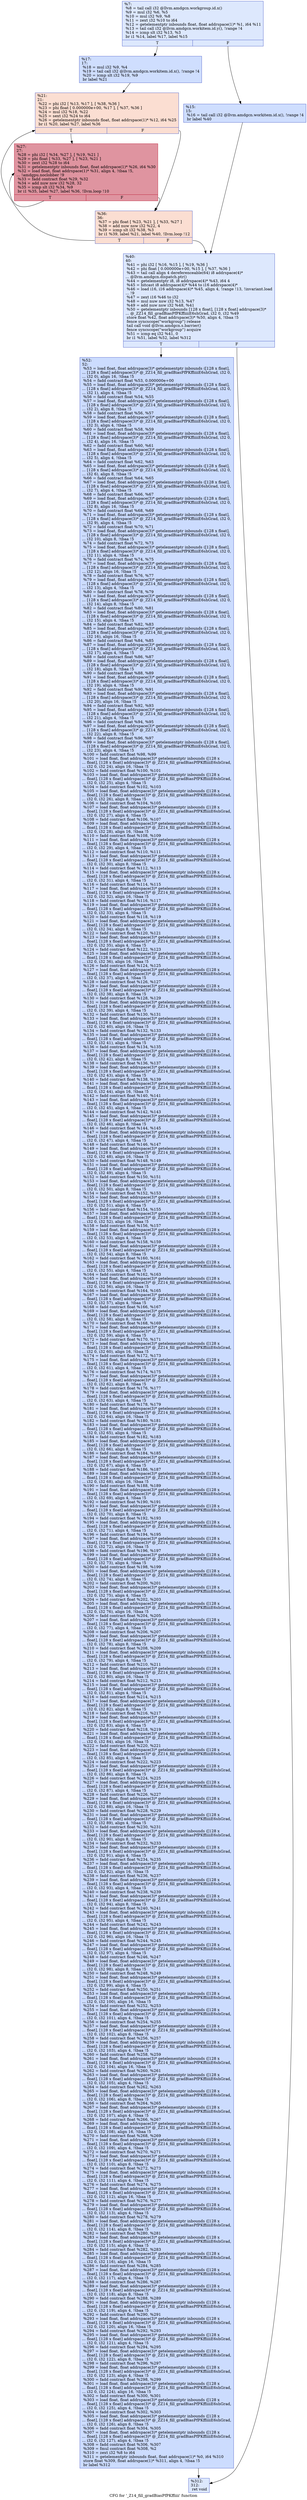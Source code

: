 digraph "CFG for '_Z14_fill_gradBiasPfPKffiiii' function" {
	label="CFG for '_Z14_fill_gradBiasPfPKffiiii' function";

	Node0x61dc020 [shape=record,color="#3d50c3ff", style=filled, fillcolor="#b2ccfb70",label="{%7:\l  %8 = tail call i32 @llvm.amdgcn.workgroup.id.x()\l  %9 = mul i32 %6, %5\l  %10 = mul i32 %9, %8\l  %11 = zext i32 %10 to i64\l  %12 = getelementptr inbounds float, float addrspace(1)* %1, i64 %11\l  %13 = tail call i32 @llvm.amdgcn.workitem.id.y(), !range !4\l  %14 = icmp slt i32 %13, %3\l  br i1 %14, label %17, label %15\l|{<s0>T|<s1>F}}"];
	Node0x61dc020:s0 -> Node0x61dd290;
	Node0x61dc020:s1 -> Node0x61dd320;
	Node0x61dd320 [shape=record,color="#3d50c3ff", style=filled, fillcolor="#93b5fe70",label="{%15:\l15:                                               \l  %16 = tail call i32 @llvm.amdgcn.workitem.id.x(), !range !4\l  br label %40\l}"];
	Node0x61dd320 -> Node0x61dc1d0;
	Node0x61dd290 [shape=record,color="#3d50c3ff", style=filled, fillcolor="#93b5fe70",label="{%17:\l17:                                               \l  %18 = mul i32 %9, %4\l  %19 = tail call i32 @llvm.amdgcn.workitem.id.x(), !range !4\l  %20 = icmp slt i32 %19, %9\l  br label %21\l}"];
	Node0x61dd290 -> Node0x61ddfc0;
	Node0x61ddfc0 [shape=record,color="#3d50c3ff", style=filled, fillcolor="#f7b59970",label="{%21:\l21:                                               \l  %22 = phi i32 [ %13, %17 ], [ %38, %36 ]\l  %23 = phi float [ 0.000000e+00, %17 ], [ %37, %36 ]\l  %24 = mul i32 %18, %22\l  %25 = sext i32 %24 to i64\l  %26 = getelementptr inbounds float, float addrspace(1)* %12, i64 %25\l  br i1 %20, label %27, label %36\l|{<s0>T|<s1>F}}"];
	Node0x61ddfc0:s0 -> Node0x61deed0;
	Node0x61ddfc0:s1 -> Node0x61de080;
	Node0x61deed0 [shape=record,color="#b70d28ff", style=filled, fillcolor="#b70d2870",label="{%27:\l27:                                               \l  %28 = phi i32 [ %34, %27 ], [ %19, %21 ]\l  %29 = phi float [ %33, %27 ], [ %23, %21 ]\l  %30 = zext i32 %28 to i64\l  %31 = getelementptr inbounds float, float addrspace(1)* %26, i64 %30\l  %32 = load float, float addrspace(1)* %31, align 4, !tbaa !5,\l... !amdgpu.noclobber !9\l  %33 = fadd contract float %29, %32\l  %34 = add nuw nsw i32 %28, 32\l  %35 = icmp slt i32 %34, %9\l  br i1 %35, label %27, label %36, !llvm.loop !10\l|{<s0>T|<s1>F}}"];
	Node0x61deed0:s0 -> Node0x61deed0;
	Node0x61deed0:s1 -> Node0x61de080;
	Node0x61de080 [shape=record,color="#3d50c3ff", style=filled, fillcolor="#f7b59970",label="{%36:\l36:                                               \l  %37 = phi float [ %23, %21 ], [ %33, %27 ]\l  %38 = add nuw nsw i32 %22, 4\l  %39 = icmp slt i32 %38, %3\l  br i1 %39, label %21, label %40, !llvm.loop !12\l|{<s0>T|<s1>F}}"];
	Node0x61de080:s0 -> Node0x61ddfc0;
	Node0x61de080:s1 -> Node0x61dc1d0;
	Node0x61dc1d0 [shape=record,color="#3d50c3ff", style=filled, fillcolor="#b2ccfb70",label="{%40:\l40:                                               \l  %41 = phi i32 [ %16, %15 ], [ %19, %36 ]\l  %42 = phi float [ 0.000000e+00, %15 ], [ %37, %36 ]\l  %43 = tail call align 4 dereferenceable(64) i8 addrspace(4)*\l... @llvm.amdgcn.dispatch.ptr()\l  %44 = getelementptr i8, i8 addrspace(4)* %43, i64 4\l  %45 = bitcast i8 addrspace(4)* %44 to i16 addrspace(4)*\l  %46 = load i16, i16 addrspace(4)* %45, align 4, !range !13, !invariant.load\l... !9\l  %47 = zext i16 %46 to i32\l  %48 = mul nuw nsw i32 %13, %47\l  %49 = add nuw nsw i32 %48, %41\l  %50 = getelementptr inbounds [128 x float], [128 x float] addrspace(3)*\l... @_ZZ14_fill_gradBiasPfPKffiiiiE6shGrad, i32 0, i32 %49\l  store float %42, float addrspace(3)* %50, align 4, !tbaa !5\l  fence syncscope(\"workgroup\") release\l  tail call void @llvm.amdgcn.s.barrier()\l  fence syncscope(\"workgroup\") acquire\l  %51 = icmp eq i32 %41, 0\l  br i1 %51, label %52, label %312\l|{<s0>T|<s1>F}}"];
	Node0x61dc1d0:s0 -> Node0x61e1cf0;
	Node0x61dc1d0:s1 -> Node0x61e1d80;
	Node0x61e1cf0 [shape=record,color="#3d50c3ff", style=filled, fillcolor="#8caffe70",label="{%52:\l52:                                               \l  %53 = load float, float addrspace(3)* getelementptr inbounds ([128 x float],\l... [128 x float] addrspace(3)* @_ZZ14_fill_gradBiasPfPKffiiiiE6shGrad, i32 0,\l... i32 0), align 16, !tbaa !5\l  %54 = fadd contract float %53, 0.000000e+00\l  %55 = load float, float addrspace(3)* getelementptr inbounds ([128 x float],\l... [128 x float] addrspace(3)* @_ZZ14_fill_gradBiasPfPKffiiiiE6shGrad, i32 0,\l... i32 1), align 4, !tbaa !5\l  %56 = fadd contract float %54, %55\l  %57 = load float, float addrspace(3)* getelementptr inbounds ([128 x float],\l... [128 x float] addrspace(3)* @_ZZ14_fill_gradBiasPfPKffiiiiE6shGrad, i32 0,\l... i32 2), align 8, !tbaa !5\l  %58 = fadd contract float %56, %57\l  %59 = load float, float addrspace(3)* getelementptr inbounds ([128 x float],\l... [128 x float] addrspace(3)* @_ZZ14_fill_gradBiasPfPKffiiiiE6shGrad, i32 0,\l... i32 3), align 4, !tbaa !5\l  %60 = fadd contract float %58, %59\l  %61 = load float, float addrspace(3)* getelementptr inbounds ([128 x float],\l... [128 x float] addrspace(3)* @_ZZ14_fill_gradBiasPfPKffiiiiE6shGrad, i32 0,\l... i32 4), align 16, !tbaa !5\l  %62 = fadd contract float %60, %61\l  %63 = load float, float addrspace(3)* getelementptr inbounds ([128 x float],\l... [128 x float] addrspace(3)* @_ZZ14_fill_gradBiasPfPKffiiiiE6shGrad, i32 0,\l... i32 5), align 4, !tbaa !5\l  %64 = fadd contract float %62, %63\l  %65 = load float, float addrspace(3)* getelementptr inbounds ([128 x float],\l... [128 x float] addrspace(3)* @_ZZ14_fill_gradBiasPfPKffiiiiE6shGrad, i32 0,\l... i32 6), align 8, !tbaa !5\l  %66 = fadd contract float %64, %65\l  %67 = load float, float addrspace(3)* getelementptr inbounds ([128 x float],\l... [128 x float] addrspace(3)* @_ZZ14_fill_gradBiasPfPKffiiiiE6shGrad, i32 0,\l... i32 7), align 4, !tbaa !5\l  %68 = fadd contract float %66, %67\l  %69 = load float, float addrspace(3)* getelementptr inbounds ([128 x float],\l... [128 x float] addrspace(3)* @_ZZ14_fill_gradBiasPfPKffiiiiE6shGrad, i32 0,\l... i32 8), align 16, !tbaa !5\l  %70 = fadd contract float %68, %69\l  %71 = load float, float addrspace(3)* getelementptr inbounds ([128 x float],\l... [128 x float] addrspace(3)* @_ZZ14_fill_gradBiasPfPKffiiiiE6shGrad, i32 0,\l... i32 9), align 4, !tbaa !5\l  %72 = fadd contract float %70, %71\l  %73 = load float, float addrspace(3)* getelementptr inbounds ([128 x float],\l... [128 x float] addrspace(3)* @_ZZ14_fill_gradBiasPfPKffiiiiE6shGrad, i32 0,\l... i32 10), align 8, !tbaa !5\l  %74 = fadd contract float %72, %73\l  %75 = load float, float addrspace(3)* getelementptr inbounds ([128 x float],\l... [128 x float] addrspace(3)* @_ZZ14_fill_gradBiasPfPKffiiiiE6shGrad, i32 0,\l... i32 11), align 4, !tbaa !5\l  %76 = fadd contract float %74, %75\l  %77 = load float, float addrspace(3)* getelementptr inbounds ([128 x float],\l... [128 x float] addrspace(3)* @_ZZ14_fill_gradBiasPfPKffiiiiE6shGrad, i32 0,\l... i32 12), align 16, !tbaa !5\l  %78 = fadd contract float %76, %77\l  %79 = load float, float addrspace(3)* getelementptr inbounds ([128 x float],\l... [128 x float] addrspace(3)* @_ZZ14_fill_gradBiasPfPKffiiiiE6shGrad, i32 0,\l... i32 13), align 4, !tbaa !5\l  %80 = fadd contract float %78, %79\l  %81 = load float, float addrspace(3)* getelementptr inbounds ([128 x float],\l... [128 x float] addrspace(3)* @_ZZ14_fill_gradBiasPfPKffiiiiE6shGrad, i32 0,\l... i32 14), align 8, !tbaa !5\l  %82 = fadd contract float %80, %81\l  %83 = load float, float addrspace(3)* getelementptr inbounds ([128 x float],\l... [128 x float] addrspace(3)* @_ZZ14_fill_gradBiasPfPKffiiiiE6shGrad, i32 0,\l... i32 15), align 4, !tbaa !5\l  %84 = fadd contract float %82, %83\l  %85 = load float, float addrspace(3)* getelementptr inbounds ([128 x float],\l... [128 x float] addrspace(3)* @_ZZ14_fill_gradBiasPfPKffiiiiE6shGrad, i32 0,\l... i32 16), align 16, !tbaa !5\l  %86 = fadd contract float %84, %85\l  %87 = load float, float addrspace(3)* getelementptr inbounds ([128 x float],\l... [128 x float] addrspace(3)* @_ZZ14_fill_gradBiasPfPKffiiiiE6shGrad, i32 0,\l... i32 17), align 4, !tbaa !5\l  %88 = fadd contract float %86, %87\l  %89 = load float, float addrspace(3)* getelementptr inbounds ([128 x float],\l... [128 x float] addrspace(3)* @_ZZ14_fill_gradBiasPfPKffiiiiE6shGrad, i32 0,\l... i32 18), align 8, !tbaa !5\l  %90 = fadd contract float %88, %89\l  %91 = load float, float addrspace(3)* getelementptr inbounds ([128 x float],\l... [128 x float] addrspace(3)* @_ZZ14_fill_gradBiasPfPKffiiiiE6shGrad, i32 0,\l... i32 19), align 4, !tbaa !5\l  %92 = fadd contract float %90, %91\l  %93 = load float, float addrspace(3)* getelementptr inbounds ([128 x float],\l... [128 x float] addrspace(3)* @_ZZ14_fill_gradBiasPfPKffiiiiE6shGrad, i32 0,\l... i32 20), align 16, !tbaa !5\l  %94 = fadd contract float %92, %93\l  %95 = load float, float addrspace(3)* getelementptr inbounds ([128 x float],\l... [128 x float] addrspace(3)* @_ZZ14_fill_gradBiasPfPKffiiiiE6shGrad, i32 0,\l... i32 21), align 4, !tbaa !5\l  %96 = fadd contract float %94, %95\l  %97 = load float, float addrspace(3)* getelementptr inbounds ([128 x float],\l... [128 x float] addrspace(3)* @_ZZ14_fill_gradBiasPfPKffiiiiE6shGrad, i32 0,\l... i32 22), align 8, !tbaa !5\l  %98 = fadd contract float %96, %97\l  %99 = load float, float addrspace(3)* getelementptr inbounds ([128 x float],\l... [128 x float] addrspace(3)* @_ZZ14_fill_gradBiasPfPKffiiiiE6shGrad, i32 0,\l... i32 23), align 4, !tbaa !5\l  %100 = fadd contract float %98, %99\l  %101 = load float, float addrspace(3)* getelementptr inbounds ([128 x\l... float], [128 x float] addrspace(3)* @_ZZ14_fill_gradBiasPfPKffiiiiE6shGrad,\l... i32 0, i32 24), align 16, !tbaa !5\l  %102 = fadd contract float %100, %101\l  %103 = load float, float addrspace(3)* getelementptr inbounds ([128 x\l... float], [128 x float] addrspace(3)* @_ZZ14_fill_gradBiasPfPKffiiiiE6shGrad,\l... i32 0, i32 25), align 4, !tbaa !5\l  %104 = fadd contract float %102, %103\l  %105 = load float, float addrspace(3)* getelementptr inbounds ([128 x\l... float], [128 x float] addrspace(3)* @_ZZ14_fill_gradBiasPfPKffiiiiE6shGrad,\l... i32 0, i32 26), align 8, !tbaa !5\l  %106 = fadd contract float %104, %105\l  %107 = load float, float addrspace(3)* getelementptr inbounds ([128 x\l... float], [128 x float] addrspace(3)* @_ZZ14_fill_gradBiasPfPKffiiiiE6shGrad,\l... i32 0, i32 27), align 4, !tbaa !5\l  %108 = fadd contract float %106, %107\l  %109 = load float, float addrspace(3)* getelementptr inbounds ([128 x\l... float], [128 x float] addrspace(3)* @_ZZ14_fill_gradBiasPfPKffiiiiE6shGrad,\l... i32 0, i32 28), align 16, !tbaa !5\l  %110 = fadd contract float %108, %109\l  %111 = load float, float addrspace(3)* getelementptr inbounds ([128 x\l... float], [128 x float] addrspace(3)* @_ZZ14_fill_gradBiasPfPKffiiiiE6shGrad,\l... i32 0, i32 29), align 4, !tbaa !5\l  %112 = fadd contract float %110, %111\l  %113 = load float, float addrspace(3)* getelementptr inbounds ([128 x\l... float], [128 x float] addrspace(3)* @_ZZ14_fill_gradBiasPfPKffiiiiE6shGrad,\l... i32 0, i32 30), align 8, !tbaa !5\l  %114 = fadd contract float %112, %113\l  %115 = load float, float addrspace(3)* getelementptr inbounds ([128 x\l... float], [128 x float] addrspace(3)* @_ZZ14_fill_gradBiasPfPKffiiiiE6shGrad,\l... i32 0, i32 31), align 4, !tbaa !5\l  %116 = fadd contract float %114, %115\l  %117 = load float, float addrspace(3)* getelementptr inbounds ([128 x\l... float], [128 x float] addrspace(3)* @_ZZ14_fill_gradBiasPfPKffiiiiE6shGrad,\l... i32 0, i32 32), align 16, !tbaa !5\l  %118 = fadd contract float %116, %117\l  %119 = load float, float addrspace(3)* getelementptr inbounds ([128 x\l... float], [128 x float] addrspace(3)* @_ZZ14_fill_gradBiasPfPKffiiiiE6shGrad,\l... i32 0, i32 33), align 4, !tbaa !5\l  %120 = fadd contract float %118, %119\l  %121 = load float, float addrspace(3)* getelementptr inbounds ([128 x\l... float], [128 x float] addrspace(3)* @_ZZ14_fill_gradBiasPfPKffiiiiE6shGrad,\l... i32 0, i32 34), align 8, !tbaa !5\l  %122 = fadd contract float %120, %121\l  %123 = load float, float addrspace(3)* getelementptr inbounds ([128 x\l... float], [128 x float] addrspace(3)* @_ZZ14_fill_gradBiasPfPKffiiiiE6shGrad,\l... i32 0, i32 35), align 4, !tbaa !5\l  %124 = fadd contract float %122, %123\l  %125 = load float, float addrspace(3)* getelementptr inbounds ([128 x\l... float], [128 x float] addrspace(3)* @_ZZ14_fill_gradBiasPfPKffiiiiE6shGrad,\l... i32 0, i32 36), align 16, !tbaa !5\l  %126 = fadd contract float %124, %125\l  %127 = load float, float addrspace(3)* getelementptr inbounds ([128 x\l... float], [128 x float] addrspace(3)* @_ZZ14_fill_gradBiasPfPKffiiiiE6shGrad,\l... i32 0, i32 37), align 4, !tbaa !5\l  %128 = fadd contract float %126, %127\l  %129 = load float, float addrspace(3)* getelementptr inbounds ([128 x\l... float], [128 x float] addrspace(3)* @_ZZ14_fill_gradBiasPfPKffiiiiE6shGrad,\l... i32 0, i32 38), align 8, !tbaa !5\l  %130 = fadd contract float %128, %129\l  %131 = load float, float addrspace(3)* getelementptr inbounds ([128 x\l... float], [128 x float] addrspace(3)* @_ZZ14_fill_gradBiasPfPKffiiiiE6shGrad,\l... i32 0, i32 39), align 4, !tbaa !5\l  %132 = fadd contract float %130, %131\l  %133 = load float, float addrspace(3)* getelementptr inbounds ([128 x\l... float], [128 x float] addrspace(3)* @_ZZ14_fill_gradBiasPfPKffiiiiE6shGrad,\l... i32 0, i32 40), align 16, !tbaa !5\l  %134 = fadd contract float %132, %133\l  %135 = load float, float addrspace(3)* getelementptr inbounds ([128 x\l... float], [128 x float] addrspace(3)* @_ZZ14_fill_gradBiasPfPKffiiiiE6shGrad,\l... i32 0, i32 41), align 4, !tbaa !5\l  %136 = fadd contract float %134, %135\l  %137 = load float, float addrspace(3)* getelementptr inbounds ([128 x\l... float], [128 x float] addrspace(3)* @_ZZ14_fill_gradBiasPfPKffiiiiE6shGrad,\l... i32 0, i32 42), align 8, !tbaa !5\l  %138 = fadd contract float %136, %137\l  %139 = load float, float addrspace(3)* getelementptr inbounds ([128 x\l... float], [128 x float] addrspace(3)* @_ZZ14_fill_gradBiasPfPKffiiiiE6shGrad,\l... i32 0, i32 43), align 4, !tbaa !5\l  %140 = fadd contract float %138, %139\l  %141 = load float, float addrspace(3)* getelementptr inbounds ([128 x\l... float], [128 x float] addrspace(3)* @_ZZ14_fill_gradBiasPfPKffiiiiE6shGrad,\l... i32 0, i32 44), align 16, !tbaa !5\l  %142 = fadd contract float %140, %141\l  %143 = load float, float addrspace(3)* getelementptr inbounds ([128 x\l... float], [128 x float] addrspace(3)* @_ZZ14_fill_gradBiasPfPKffiiiiE6shGrad,\l... i32 0, i32 45), align 4, !tbaa !5\l  %144 = fadd contract float %142, %143\l  %145 = load float, float addrspace(3)* getelementptr inbounds ([128 x\l... float], [128 x float] addrspace(3)* @_ZZ14_fill_gradBiasPfPKffiiiiE6shGrad,\l... i32 0, i32 46), align 8, !tbaa !5\l  %146 = fadd contract float %144, %145\l  %147 = load float, float addrspace(3)* getelementptr inbounds ([128 x\l... float], [128 x float] addrspace(3)* @_ZZ14_fill_gradBiasPfPKffiiiiE6shGrad,\l... i32 0, i32 47), align 4, !tbaa !5\l  %148 = fadd contract float %146, %147\l  %149 = load float, float addrspace(3)* getelementptr inbounds ([128 x\l... float], [128 x float] addrspace(3)* @_ZZ14_fill_gradBiasPfPKffiiiiE6shGrad,\l... i32 0, i32 48), align 16, !tbaa !5\l  %150 = fadd contract float %148, %149\l  %151 = load float, float addrspace(3)* getelementptr inbounds ([128 x\l... float], [128 x float] addrspace(3)* @_ZZ14_fill_gradBiasPfPKffiiiiE6shGrad,\l... i32 0, i32 49), align 4, !tbaa !5\l  %152 = fadd contract float %150, %151\l  %153 = load float, float addrspace(3)* getelementptr inbounds ([128 x\l... float], [128 x float] addrspace(3)* @_ZZ14_fill_gradBiasPfPKffiiiiE6shGrad,\l... i32 0, i32 50), align 8, !tbaa !5\l  %154 = fadd contract float %152, %153\l  %155 = load float, float addrspace(3)* getelementptr inbounds ([128 x\l... float], [128 x float] addrspace(3)* @_ZZ14_fill_gradBiasPfPKffiiiiE6shGrad,\l... i32 0, i32 51), align 4, !tbaa !5\l  %156 = fadd contract float %154, %155\l  %157 = load float, float addrspace(3)* getelementptr inbounds ([128 x\l... float], [128 x float] addrspace(3)* @_ZZ14_fill_gradBiasPfPKffiiiiE6shGrad,\l... i32 0, i32 52), align 16, !tbaa !5\l  %158 = fadd contract float %156, %157\l  %159 = load float, float addrspace(3)* getelementptr inbounds ([128 x\l... float], [128 x float] addrspace(3)* @_ZZ14_fill_gradBiasPfPKffiiiiE6shGrad,\l... i32 0, i32 53), align 4, !tbaa !5\l  %160 = fadd contract float %158, %159\l  %161 = load float, float addrspace(3)* getelementptr inbounds ([128 x\l... float], [128 x float] addrspace(3)* @_ZZ14_fill_gradBiasPfPKffiiiiE6shGrad,\l... i32 0, i32 54), align 8, !tbaa !5\l  %162 = fadd contract float %160, %161\l  %163 = load float, float addrspace(3)* getelementptr inbounds ([128 x\l... float], [128 x float] addrspace(3)* @_ZZ14_fill_gradBiasPfPKffiiiiE6shGrad,\l... i32 0, i32 55), align 4, !tbaa !5\l  %164 = fadd contract float %162, %163\l  %165 = load float, float addrspace(3)* getelementptr inbounds ([128 x\l... float], [128 x float] addrspace(3)* @_ZZ14_fill_gradBiasPfPKffiiiiE6shGrad,\l... i32 0, i32 56), align 16, !tbaa !5\l  %166 = fadd contract float %164, %165\l  %167 = load float, float addrspace(3)* getelementptr inbounds ([128 x\l... float], [128 x float] addrspace(3)* @_ZZ14_fill_gradBiasPfPKffiiiiE6shGrad,\l... i32 0, i32 57), align 4, !tbaa !5\l  %168 = fadd contract float %166, %167\l  %169 = load float, float addrspace(3)* getelementptr inbounds ([128 x\l... float], [128 x float] addrspace(3)* @_ZZ14_fill_gradBiasPfPKffiiiiE6shGrad,\l... i32 0, i32 58), align 8, !tbaa !5\l  %170 = fadd contract float %168, %169\l  %171 = load float, float addrspace(3)* getelementptr inbounds ([128 x\l... float], [128 x float] addrspace(3)* @_ZZ14_fill_gradBiasPfPKffiiiiE6shGrad,\l... i32 0, i32 59), align 4, !tbaa !5\l  %172 = fadd contract float %170, %171\l  %173 = load float, float addrspace(3)* getelementptr inbounds ([128 x\l... float], [128 x float] addrspace(3)* @_ZZ14_fill_gradBiasPfPKffiiiiE6shGrad,\l... i32 0, i32 60), align 16, !tbaa !5\l  %174 = fadd contract float %172, %173\l  %175 = load float, float addrspace(3)* getelementptr inbounds ([128 x\l... float], [128 x float] addrspace(3)* @_ZZ14_fill_gradBiasPfPKffiiiiE6shGrad,\l... i32 0, i32 61), align 4, !tbaa !5\l  %176 = fadd contract float %174, %175\l  %177 = load float, float addrspace(3)* getelementptr inbounds ([128 x\l... float], [128 x float] addrspace(3)* @_ZZ14_fill_gradBiasPfPKffiiiiE6shGrad,\l... i32 0, i32 62), align 8, !tbaa !5\l  %178 = fadd contract float %176, %177\l  %179 = load float, float addrspace(3)* getelementptr inbounds ([128 x\l... float], [128 x float] addrspace(3)* @_ZZ14_fill_gradBiasPfPKffiiiiE6shGrad,\l... i32 0, i32 63), align 4, !tbaa !5\l  %180 = fadd contract float %178, %179\l  %181 = load float, float addrspace(3)* getelementptr inbounds ([128 x\l... float], [128 x float] addrspace(3)* @_ZZ14_fill_gradBiasPfPKffiiiiE6shGrad,\l... i32 0, i32 64), align 16, !tbaa !5\l  %182 = fadd contract float %180, %181\l  %183 = load float, float addrspace(3)* getelementptr inbounds ([128 x\l... float], [128 x float] addrspace(3)* @_ZZ14_fill_gradBiasPfPKffiiiiE6shGrad,\l... i32 0, i32 65), align 4, !tbaa !5\l  %184 = fadd contract float %182, %183\l  %185 = load float, float addrspace(3)* getelementptr inbounds ([128 x\l... float], [128 x float] addrspace(3)* @_ZZ14_fill_gradBiasPfPKffiiiiE6shGrad,\l... i32 0, i32 66), align 8, !tbaa !5\l  %186 = fadd contract float %184, %185\l  %187 = load float, float addrspace(3)* getelementptr inbounds ([128 x\l... float], [128 x float] addrspace(3)* @_ZZ14_fill_gradBiasPfPKffiiiiE6shGrad,\l... i32 0, i32 67), align 4, !tbaa !5\l  %188 = fadd contract float %186, %187\l  %189 = load float, float addrspace(3)* getelementptr inbounds ([128 x\l... float], [128 x float] addrspace(3)* @_ZZ14_fill_gradBiasPfPKffiiiiE6shGrad,\l... i32 0, i32 68), align 16, !tbaa !5\l  %190 = fadd contract float %188, %189\l  %191 = load float, float addrspace(3)* getelementptr inbounds ([128 x\l... float], [128 x float] addrspace(3)* @_ZZ14_fill_gradBiasPfPKffiiiiE6shGrad,\l... i32 0, i32 69), align 4, !tbaa !5\l  %192 = fadd contract float %190, %191\l  %193 = load float, float addrspace(3)* getelementptr inbounds ([128 x\l... float], [128 x float] addrspace(3)* @_ZZ14_fill_gradBiasPfPKffiiiiE6shGrad,\l... i32 0, i32 70), align 8, !tbaa !5\l  %194 = fadd contract float %192, %193\l  %195 = load float, float addrspace(3)* getelementptr inbounds ([128 x\l... float], [128 x float] addrspace(3)* @_ZZ14_fill_gradBiasPfPKffiiiiE6shGrad,\l... i32 0, i32 71), align 4, !tbaa !5\l  %196 = fadd contract float %194, %195\l  %197 = load float, float addrspace(3)* getelementptr inbounds ([128 x\l... float], [128 x float] addrspace(3)* @_ZZ14_fill_gradBiasPfPKffiiiiE6shGrad,\l... i32 0, i32 72), align 16, !tbaa !5\l  %198 = fadd contract float %196, %197\l  %199 = load float, float addrspace(3)* getelementptr inbounds ([128 x\l... float], [128 x float] addrspace(3)* @_ZZ14_fill_gradBiasPfPKffiiiiE6shGrad,\l... i32 0, i32 73), align 4, !tbaa !5\l  %200 = fadd contract float %198, %199\l  %201 = load float, float addrspace(3)* getelementptr inbounds ([128 x\l... float], [128 x float] addrspace(3)* @_ZZ14_fill_gradBiasPfPKffiiiiE6shGrad,\l... i32 0, i32 74), align 8, !tbaa !5\l  %202 = fadd contract float %200, %201\l  %203 = load float, float addrspace(3)* getelementptr inbounds ([128 x\l... float], [128 x float] addrspace(3)* @_ZZ14_fill_gradBiasPfPKffiiiiE6shGrad,\l... i32 0, i32 75), align 4, !tbaa !5\l  %204 = fadd contract float %202, %203\l  %205 = load float, float addrspace(3)* getelementptr inbounds ([128 x\l... float], [128 x float] addrspace(3)* @_ZZ14_fill_gradBiasPfPKffiiiiE6shGrad,\l... i32 0, i32 76), align 16, !tbaa !5\l  %206 = fadd contract float %204, %205\l  %207 = load float, float addrspace(3)* getelementptr inbounds ([128 x\l... float], [128 x float] addrspace(3)* @_ZZ14_fill_gradBiasPfPKffiiiiE6shGrad,\l... i32 0, i32 77), align 4, !tbaa !5\l  %208 = fadd contract float %206, %207\l  %209 = load float, float addrspace(3)* getelementptr inbounds ([128 x\l... float], [128 x float] addrspace(3)* @_ZZ14_fill_gradBiasPfPKffiiiiE6shGrad,\l... i32 0, i32 78), align 8, !tbaa !5\l  %210 = fadd contract float %208, %209\l  %211 = load float, float addrspace(3)* getelementptr inbounds ([128 x\l... float], [128 x float] addrspace(3)* @_ZZ14_fill_gradBiasPfPKffiiiiE6shGrad,\l... i32 0, i32 79), align 4, !tbaa !5\l  %212 = fadd contract float %210, %211\l  %213 = load float, float addrspace(3)* getelementptr inbounds ([128 x\l... float], [128 x float] addrspace(3)* @_ZZ14_fill_gradBiasPfPKffiiiiE6shGrad,\l... i32 0, i32 80), align 16, !tbaa !5\l  %214 = fadd contract float %212, %213\l  %215 = load float, float addrspace(3)* getelementptr inbounds ([128 x\l... float], [128 x float] addrspace(3)* @_ZZ14_fill_gradBiasPfPKffiiiiE6shGrad,\l... i32 0, i32 81), align 4, !tbaa !5\l  %216 = fadd contract float %214, %215\l  %217 = load float, float addrspace(3)* getelementptr inbounds ([128 x\l... float], [128 x float] addrspace(3)* @_ZZ14_fill_gradBiasPfPKffiiiiE6shGrad,\l... i32 0, i32 82), align 8, !tbaa !5\l  %218 = fadd contract float %216, %217\l  %219 = load float, float addrspace(3)* getelementptr inbounds ([128 x\l... float], [128 x float] addrspace(3)* @_ZZ14_fill_gradBiasPfPKffiiiiE6shGrad,\l... i32 0, i32 83), align 4, !tbaa !5\l  %220 = fadd contract float %218, %219\l  %221 = load float, float addrspace(3)* getelementptr inbounds ([128 x\l... float], [128 x float] addrspace(3)* @_ZZ14_fill_gradBiasPfPKffiiiiE6shGrad,\l... i32 0, i32 84), align 16, !tbaa !5\l  %222 = fadd contract float %220, %221\l  %223 = load float, float addrspace(3)* getelementptr inbounds ([128 x\l... float], [128 x float] addrspace(3)* @_ZZ14_fill_gradBiasPfPKffiiiiE6shGrad,\l... i32 0, i32 85), align 4, !tbaa !5\l  %224 = fadd contract float %222, %223\l  %225 = load float, float addrspace(3)* getelementptr inbounds ([128 x\l... float], [128 x float] addrspace(3)* @_ZZ14_fill_gradBiasPfPKffiiiiE6shGrad,\l... i32 0, i32 86), align 8, !tbaa !5\l  %226 = fadd contract float %224, %225\l  %227 = load float, float addrspace(3)* getelementptr inbounds ([128 x\l... float], [128 x float] addrspace(3)* @_ZZ14_fill_gradBiasPfPKffiiiiE6shGrad,\l... i32 0, i32 87), align 4, !tbaa !5\l  %228 = fadd contract float %226, %227\l  %229 = load float, float addrspace(3)* getelementptr inbounds ([128 x\l... float], [128 x float] addrspace(3)* @_ZZ14_fill_gradBiasPfPKffiiiiE6shGrad,\l... i32 0, i32 88), align 16, !tbaa !5\l  %230 = fadd contract float %228, %229\l  %231 = load float, float addrspace(3)* getelementptr inbounds ([128 x\l... float], [128 x float] addrspace(3)* @_ZZ14_fill_gradBiasPfPKffiiiiE6shGrad,\l... i32 0, i32 89), align 4, !tbaa !5\l  %232 = fadd contract float %230, %231\l  %233 = load float, float addrspace(3)* getelementptr inbounds ([128 x\l... float], [128 x float] addrspace(3)* @_ZZ14_fill_gradBiasPfPKffiiiiE6shGrad,\l... i32 0, i32 90), align 8, !tbaa !5\l  %234 = fadd contract float %232, %233\l  %235 = load float, float addrspace(3)* getelementptr inbounds ([128 x\l... float], [128 x float] addrspace(3)* @_ZZ14_fill_gradBiasPfPKffiiiiE6shGrad,\l... i32 0, i32 91), align 4, !tbaa !5\l  %236 = fadd contract float %234, %235\l  %237 = load float, float addrspace(3)* getelementptr inbounds ([128 x\l... float], [128 x float] addrspace(3)* @_ZZ14_fill_gradBiasPfPKffiiiiE6shGrad,\l... i32 0, i32 92), align 16, !tbaa !5\l  %238 = fadd contract float %236, %237\l  %239 = load float, float addrspace(3)* getelementptr inbounds ([128 x\l... float], [128 x float] addrspace(3)* @_ZZ14_fill_gradBiasPfPKffiiiiE6shGrad,\l... i32 0, i32 93), align 4, !tbaa !5\l  %240 = fadd contract float %238, %239\l  %241 = load float, float addrspace(3)* getelementptr inbounds ([128 x\l... float], [128 x float] addrspace(3)* @_ZZ14_fill_gradBiasPfPKffiiiiE6shGrad,\l... i32 0, i32 94), align 8, !tbaa !5\l  %242 = fadd contract float %240, %241\l  %243 = load float, float addrspace(3)* getelementptr inbounds ([128 x\l... float], [128 x float] addrspace(3)* @_ZZ14_fill_gradBiasPfPKffiiiiE6shGrad,\l... i32 0, i32 95), align 4, !tbaa !5\l  %244 = fadd contract float %242, %243\l  %245 = load float, float addrspace(3)* getelementptr inbounds ([128 x\l... float], [128 x float] addrspace(3)* @_ZZ14_fill_gradBiasPfPKffiiiiE6shGrad,\l... i32 0, i32 96), align 16, !tbaa !5\l  %246 = fadd contract float %244, %245\l  %247 = load float, float addrspace(3)* getelementptr inbounds ([128 x\l... float], [128 x float] addrspace(3)* @_ZZ14_fill_gradBiasPfPKffiiiiE6shGrad,\l... i32 0, i32 97), align 4, !tbaa !5\l  %248 = fadd contract float %246, %247\l  %249 = load float, float addrspace(3)* getelementptr inbounds ([128 x\l... float], [128 x float] addrspace(3)* @_ZZ14_fill_gradBiasPfPKffiiiiE6shGrad,\l... i32 0, i32 98), align 8, !tbaa !5\l  %250 = fadd contract float %248, %249\l  %251 = load float, float addrspace(3)* getelementptr inbounds ([128 x\l... float], [128 x float] addrspace(3)* @_ZZ14_fill_gradBiasPfPKffiiiiE6shGrad,\l... i32 0, i32 99), align 4, !tbaa !5\l  %252 = fadd contract float %250, %251\l  %253 = load float, float addrspace(3)* getelementptr inbounds ([128 x\l... float], [128 x float] addrspace(3)* @_ZZ14_fill_gradBiasPfPKffiiiiE6shGrad,\l... i32 0, i32 100), align 16, !tbaa !5\l  %254 = fadd contract float %252, %253\l  %255 = load float, float addrspace(3)* getelementptr inbounds ([128 x\l... float], [128 x float] addrspace(3)* @_ZZ14_fill_gradBiasPfPKffiiiiE6shGrad,\l... i32 0, i32 101), align 4, !tbaa !5\l  %256 = fadd contract float %254, %255\l  %257 = load float, float addrspace(3)* getelementptr inbounds ([128 x\l... float], [128 x float] addrspace(3)* @_ZZ14_fill_gradBiasPfPKffiiiiE6shGrad,\l... i32 0, i32 102), align 8, !tbaa !5\l  %258 = fadd contract float %256, %257\l  %259 = load float, float addrspace(3)* getelementptr inbounds ([128 x\l... float], [128 x float] addrspace(3)* @_ZZ14_fill_gradBiasPfPKffiiiiE6shGrad,\l... i32 0, i32 103), align 4, !tbaa !5\l  %260 = fadd contract float %258, %259\l  %261 = load float, float addrspace(3)* getelementptr inbounds ([128 x\l... float], [128 x float] addrspace(3)* @_ZZ14_fill_gradBiasPfPKffiiiiE6shGrad,\l... i32 0, i32 104), align 16, !tbaa !5\l  %262 = fadd contract float %260, %261\l  %263 = load float, float addrspace(3)* getelementptr inbounds ([128 x\l... float], [128 x float] addrspace(3)* @_ZZ14_fill_gradBiasPfPKffiiiiE6shGrad,\l... i32 0, i32 105), align 4, !tbaa !5\l  %264 = fadd contract float %262, %263\l  %265 = load float, float addrspace(3)* getelementptr inbounds ([128 x\l... float], [128 x float] addrspace(3)* @_ZZ14_fill_gradBiasPfPKffiiiiE6shGrad,\l... i32 0, i32 106), align 8, !tbaa !5\l  %266 = fadd contract float %264, %265\l  %267 = load float, float addrspace(3)* getelementptr inbounds ([128 x\l... float], [128 x float] addrspace(3)* @_ZZ14_fill_gradBiasPfPKffiiiiE6shGrad,\l... i32 0, i32 107), align 4, !tbaa !5\l  %268 = fadd contract float %266, %267\l  %269 = load float, float addrspace(3)* getelementptr inbounds ([128 x\l... float], [128 x float] addrspace(3)* @_ZZ14_fill_gradBiasPfPKffiiiiE6shGrad,\l... i32 0, i32 108), align 16, !tbaa !5\l  %270 = fadd contract float %268, %269\l  %271 = load float, float addrspace(3)* getelementptr inbounds ([128 x\l... float], [128 x float] addrspace(3)* @_ZZ14_fill_gradBiasPfPKffiiiiE6shGrad,\l... i32 0, i32 109), align 4, !tbaa !5\l  %272 = fadd contract float %270, %271\l  %273 = load float, float addrspace(3)* getelementptr inbounds ([128 x\l... float], [128 x float] addrspace(3)* @_ZZ14_fill_gradBiasPfPKffiiiiE6shGrad,\l... i32 0, i32 110), align 8, !tbaa !5\l  %274 = fadd contract float %272, %273\l  %275 = load float, float addrspace(3)* getelementptr inbounds ([128 x\l... float], [128 x float] addrspace(3)* @_ZZ14_fill_gradBiasPfPKffiiiiE6shGrad,\l... i32 0, i32 111), align 4, !tbaa !5\l  %276 = fadd contract float %274, %275\l  %277 = load float, float addrspace(3)* getelementptr inbounds ([128 x\l... float], [128 x float] addrspace(3)* @_ZZ14_fill_gradBiasPfPKffiiiiE6shGrad,\l... i32 0, i32 112), align 16, !tbaa !5\l  %278 = fadd contract float %276, %277\l  %279 = load float, float addrspace(3)* getelementptr inbounds ([128 x\l... float], [128 x float] addrspace(3)* @_ZZ14_fill_gradBiasPfPKffiiiiE6shGrad,\l... i32 0, i32 113), align 4, !tbaa !5\l  %280 = fadd contract float %278, %279\l  %281 = load float, float addrspace(3)* getelementptr inbounds ([128 x\l... float], [128 x float] addrspace(3)* @_ZZ14_fill_gradBiasPfPKffiiiiE6shGrad,\l... i32 0, i32 114), align 8, !tbaa !5\l  %282 = fadd contract float %280, %281\l  %283 = load float, float addrspace(3)* getelementptr inbounds ([128 x\l... float], [128 x float] addrspace(3)* @_ZZ14_fill_gradBiasPfPKffiiiiE6shGrad,\l... i32 0, i32 115), align 4, !tbaa !5\l  %284 = fadd contract float %282, %283\l  %285 = load float, float addrspace(3)* getelementptr inbounds ([128 x\l... float], [128 x float] addrspace(3)* @_ZZ14_fill_gradBiasPfPKffiiiiE6shGrad,\l... i32 0, i32 116), align 16, !tbaa !5\l  %286 = fadd contract float %284, %285\l  %287 = load float, float addrspace(3)* getelementptr inbounds ([128 x\l... float], [128 x float] addrspace(3)* @_ZZ14_fill_gradBiasPfPKffiiiiE6shGrad,\l... i32 0, i32 117), align 4, !tbaa !5\l  %288 = fadd contract float %286, %287\l  %289 = load float, float addrspace(3)* getelementptr inbounds ([128 x\l... float], [128 x float] addrspace(3)* @_ZZ14_fill_gradBiasPfPKffiiiiE6shGrad,\l... i32 0, i32 118), align 8, !tbaa !5\l  %290 = fadd contract float %288, %289\l  %291 = load float, float addrspace(3)* getelementptr inbounds ([128 x\l... float], [128 x float] addrspace(3)* @_ZZ14_fill_gradBiasPfPKffiiiiE6shGrad,\l... i32 0, i32 119), align 4, !tbaa !5\l  %292 = fadd contract float %290, %291\l  %293 = load float, float addrspace(3)* getelementptr inbounds ([128 x\l... float], [128 x float] addrspace(3)* @_ZZ14_fill_gradBiasPfPKffiiiiE6shGrad,\l... i32 0, i32 120), align 16, !tbaa !5\l  %294 = fadd contract float %292, %293\l  %295 = load float, float addrspace(3)* getelementptr inbounds ([128 x\l... float], [128 x float] addrspace(3)* @_ZZ14_fill_gradBiasPfPKffiiiiE6shGrad,\l... i32 0, i32 121), align 4, !tbaa !5\l  %296 = fadd contract float %294, %295\l  %297 = load float, float addrspace(3)* getelementptr inbounds ([128 x\l... float], [128 x float] addrspace(3)* @_ZZ14_fill_gradBiasPfPKffiiiiE6shGrad,\l... i32 0, i32 122), align 8, !tbaa !5\l  %298 = fadd contract float %296, %297\l  %299 = load float, float addrspace(3)* getelementptr inbounds ([128 x\l... float], [128 x float] addrspace(3)* @_ZZ14_fill_gradBiasPfPKffiiiiE6shGrad,\l... i32 0, i32 123), align 4, !tbaa !5\l  %300 = fadd contract float %298, %299\l  %301 = load float, float addrspace(3)* getelementptr inbounds ([128 x\l... float], [128 x float] addrspace(3)* @_ZZ14_fill_gradBiasPfPKffiiiiE6shGrad,\l... i32 0, i32 124), align 16, !tbaa !5\l  %302 = fadd contract float %300, %301\l  %303 = load float, float addrspace(3)* getelementptr inbounds ([128 x\l... float], [128 x float] addrspace(3)* @_ZZ14_fill_gradBiasPfPKffiiiiE6shGrad,\l... i32 0, i32 125), align 4, !tbaa !5\l  %304 = fadd contract float %302, %303\l  %305 = load float, float addrspace(3)* getelementptr inbounds ([128 x\l... float], [128 x float] addrspace(3)* @_ZZ14_fill_gradBiasPfPKffiiiiE6shGrad,\l... i32 0, i32 126), align 8, !tbaa !5\l  %306 = fadd contract float %304, %305\l  %307 = load float, float addrspace(3)* getelementptr inbounds ([128 x\l... float], [128 x float] addrspace(3)* @_ZZ14_fill_gradBiasPfPKffiiiiE6shGrad,\l... i32 0, i32 127), align 4, !tbaa !5\l  %308 = fadd contract float %306, %307\l  %309 = fmul contract float %308, %2\l  %310 = zext i32 %8 to i64\l  %311 = getelementptr inbounds float, float addrspace(1)* %0, i64 %310\l  store float %309, float addrspace(1)* %311, align 4, !tbaa !5\l  br label %312\l}"];
	Node0x61e1cf0 -> Node0x61e1d80;
	Node0x61e1d80 [shape=record,color="#3d50c3ff", style=filled, fillcolor="#b2ccfb70",label="{%312:\l312:                                              \l  ret void\l}"];
}
